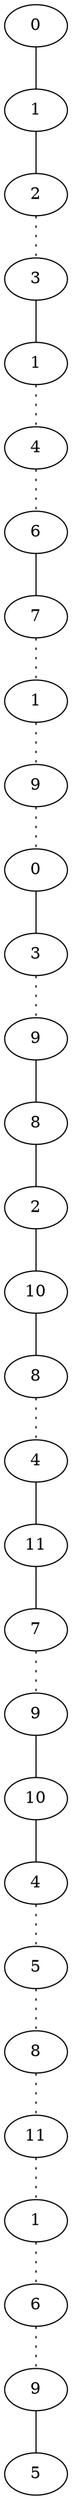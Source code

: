 graph {
a0[label=0];
a1[label=1];
a2[label=2];
a3[label=3];
a4[label=1];
a5[label=4];
a6[label=6];
a7[label=7];
a8[label=1];
a9[label=9];
a10[label=0];
a11[label=3];
a12[label=9];
a13[label=8];
a14[label=2];
a15[label=10];
a16[label=8];
a17[label=4];
a18[label=11];
a19[label=7];
a20[label=9];
a21[label=10];
a22[label=4];
a23[label=5];
a24[label=8];
a25[label=11];
a26[label=1];
a27[label=6];
a28[label=9];
a29[label=5];
a0 -- a1;
a1 -- a2;
a2 -- a3 [style=dotted];
a3 -- a4;
a4 -- a5 [style=dotted];
a5 -- a6 [style=dotted];
a6 -- a7;
a7 -- a8 [style=dotted];
a8 -- a9 [style=dotted];
a9 -- a10 [style=dotted];
a10 -- a11;
a11 -- a12 [style=dotted];
a12 -- a13;
a13 -- a14;
a14 -- a15;
a15 -- a16;
a16 -- a17 [style=dotted];
a17 -- a18;
a18 -- a19;
a19 -- a20 [style=dotted];
a20 -- a21;
a21 -- a22;
a22 -- a23 [style=dotted];
a23 -- a24 [style=dotted];
a24 -- a25 [style=dotted];
a25 -- a26 [style=dotted];
a26 -- a27 [style=dotted];
a27 -- a28 [style=dotted];
a28 -- a29;
}
